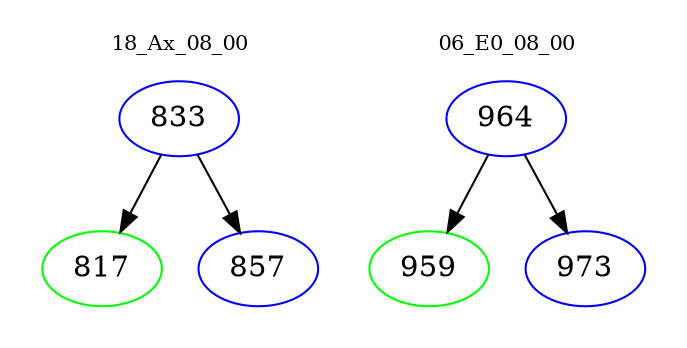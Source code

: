digraph{
subgraph cluster_0 {
color = white
label = "18_Ax_08_00";
fontsize=10;
T0_833 [label="833", color="blue"]
T0_833 -> T0_817 [color="black"]
T0_817 [label="817", color="green"]
T0_833 -> T0_857 [color="black"]
T0_857 [label="857", color="blue"]
}
subgraph cluster_1 {
color = white
label = "06_E0_08_00";
fontsize=10;
T1_964 [label="964", color="blue"]
T1_964 -> T1_959 [color="black"]
T1_959 [label="959", color="green"]
T1_964 -> T1_973 [color="black"]
T1_973 [label="973", color="blue"]
}
}
